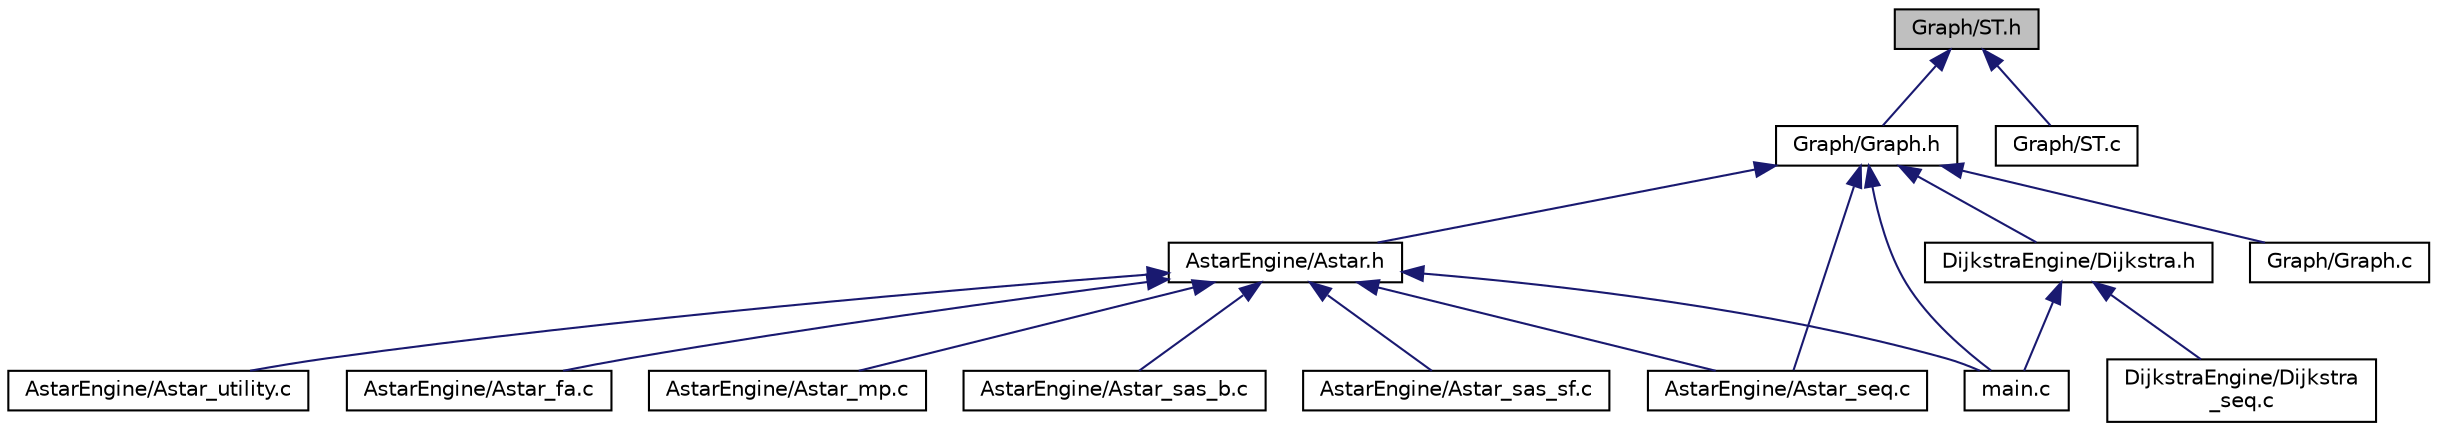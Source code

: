 digraph "Graph/ST.h"
{
 // LATEX_PDF_SIZE
  edge [fontname="Helvetica",fontsize="10",labelfontname="Helvetica",labelfontsize="10"];
  node [fontname="Helvetica",fontsize="10",shape=record];
  Node1 [label="Graph/ST.h",height=0.2,width=0.4,color="black", fillcolor="grey75", style="filled", fontcolor="black",tooltip=" "];
  Node1 -> Node2 [dir="back",color="midnightblue",fontsize="10",style="solid",fontname="Helvetica"];
  Node2 [label="Graph/Graph.h",height=0.2,width=0.4,color="black", fillcolor="white", style="filled",URL="$Graph_8h.html",tooltip=" "];
  Node2 -> Node3 [dir="back",color="midnightblue",fontsize="10",style="solid",fontname="Helvetica"];
  Node3 [label="AstarEngine/Astar.h",height=0.2,width=0.4,color="black", fillcolor="white", style="filled",URL="$Astar_8h.html",tooltip=" "];
  Node3 -> Node4 [dir="back",color="midnightblue",fontsize="10",style="solid",fontname="Helvetica"];
  Node4 [label="AstarEngine/Astar_fa.c",height=0.2,width=0.4,color="black", fillcolor="white", style="filled",URL="$Astar__fa_8c.html",tooltip=" "];
  Node3 -> Node5 [dir="back",color="midnightblue",fontsize="10",style="solid",fontname="Helvetica"];
  Node5 [label="AstarEngine/Astar_mp.c",height=0.2,width=0.4,color="black", fillcolor="white", style="filled",URL="$Astar__mp_8c.html",tooltip=" "];
  Node3 -> Node6 [dir="back",color="midnightblue",fontsize="10",style="solid",fontname="Helvetica"];
  Node6 [label="AstarEngine/Astar_sas_b.c",height=0.2,width=0.4,color="black", fillcolor="white", style="filled",URL="$Astar__sas__b_8c.html",tooltip=" "];
  Node3 -> Node7 [dir="back",color="midnightblue",fontsize="10",style="solid",fontname="Helvetica"];
  Node7 [label="AstarEngine/Astar_sas_sf.c",height=0.2,width=0.4,color="black", fillcolor="white", style="filled",URL="$Astar__sas__sf_8c.html",tooltip=" "];
  Node3 -> Node8 [dir="back",color="midnightblue",fontsize="10",style="solid",fontname="Helvetica"];
  Node8 [label="AstarEngine/Astar_seq.c",height=0.2,width=0.4,color="black", fillcolor="white", style="filled",URL="$Astar__seq_8c.html",tooltip=" "];
  Node3 -> Node9 [dir="back",color="midnightblue",fontsize="10",style="solid",fontname="Helvetica"];
  Node9 [label="AstarEngine/Astar_utility.c",height=0.2,width=0.4,color="black", fillcolor="white", style="filled",URL="$Astar__utility_8c.html",tooltip=" "];
  Node3 -> Node10 [dir="back",color="midnightblue",fontsize="10",style="solid",fontname="Helvetica"];
  Node10 [label="main.c",height=0.2,width=0.4,color="black", fillcolor="white", style="filled",URL="$main_8c.html",tooltip=" "];
  Node2 -> Node8 [dir="back",color="midnightblue",fontsize="10",style="solid",fontname="Helvetica"];
  Node2 -> Node11 [dir="back",color="midnightblue",fontsize="10",style="solid",fontname="Helvetica"];
  Node11 [label="DijkstraEngine/Dijkstra.h",height=0.2,width=0.4,color="black", fillcolor="white", style="filled",URL="$Dijkstra_8h.html",tooltip=" "];
  Node11 -> Node12 [dir="back",color="midnightblue",fontsize="10",style="solid",fontname="Helvetica"];
  Node12 [label="DijkstraEngine/Dijkstra\l_seq.c",height=0.2,width=0.4,color="black", fillcolor="white", style="filled",URL="$Dijkstra__seq_8c.html",tooltip=" "];
  Node11 -> Node10 [dir="back",color="midnightblue",fontsize="10",style="solid",fontname="Helvetica"];
  Node2 -> Node13 [dir="back",color="midnightblue",fontsize="10",style="solid",fontname="Helvetica"];
  Node13 [label="Graph/Graph.c",height=0.2,width=0.4,color="black", fillcolor="white", style="filled",URL="$Graph_8c.html",tooltip=" "];
  Node2 -> Node10 [dir="back",color="midnightblue",fontsize="10",style="solid",fontname="Helvetica"];
  Node1 -> Node14 [dir="back",color="midnightblue",fontsize="10",style="solid",fontname="Helvetica"];
  Node14 [label="Graph/ST.c",height=0.2,width=0.4,color="black", fillcolor="white", style="filled",URL="$ST_8c.html",tooltip=" "];
}
